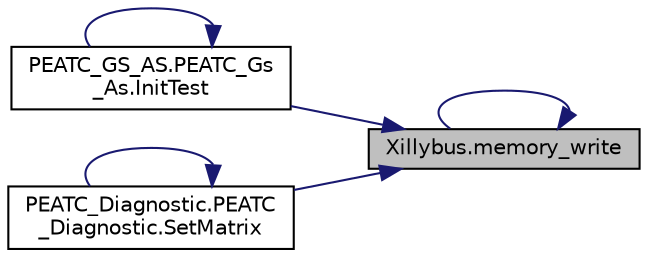 digraph "Xillybus.memory_write"
{
 // LATEX_PDF_SIZE
  edge [fontname="Helvetica",fontsize="10",labelfontname="Helvetica",labelfontsize="10"];
  node [fontname="Helvetica",fontsize="10",shape=record];
  rankdir="RL";
  Node1 [label="Xillybus.memory_write",height=0.2,width=0.4,color="black", fillcolor="grey75", style="filled", fontcolor="black",tooltip="reads a byte from a rc2f memory file"];
  Node1 -> Node2 [dir="back",color="midnightblue",fontsize="10",style="solid",fontname="Helvetica"];
  Node2 [label="PEATC_GS_AS.PEATC_Gs\l_As.InitTest",height=0.2,width=0.4,color="black", fillcolor="white", style="filled",URL="$class_p_e_a_t_c___g_s___a_s_1_1_p_e_a_t_c___gs___as.html#a93a62f0850441efa8c534015282cee30",tooltip="Driver para el sistema Generate Signal, Analog Signal."];
  Node2 -> Node2 [dir="back",color="midnightblue",fontsize="10",style="solid",fontname="Helvetica"];
  Node1 -> Node1 [dir="back",color="midnightblue",fontsize="10",style="solid",fontname="Helvetica"];
  Node1 -> Node3 [dir="back",color="midnightblue",fontsize="10",style="solid",fontname="Helvetica"];
  Node3 [label="PEATC_Diagnostic.PEATC\l_Diagnostic.SetMatrix",height=0.2,width=0.4,color="black", fillcolor="white", style="filled",URL="$class_p_e_a_t_c___diagnostic_1_1_p_e_a_t_c___diagnostic.html#acd29f7383cf4d7471a41da43643ed55a",tooltip="Establece en formato la matriz con los resultados de la prueba de PEATC para ser enviados como perame..."];
  Node3 -> Node3 [dir="back",color="midnightblue",fontsize="10",style="solid",fontname="Helvetica"];
}
